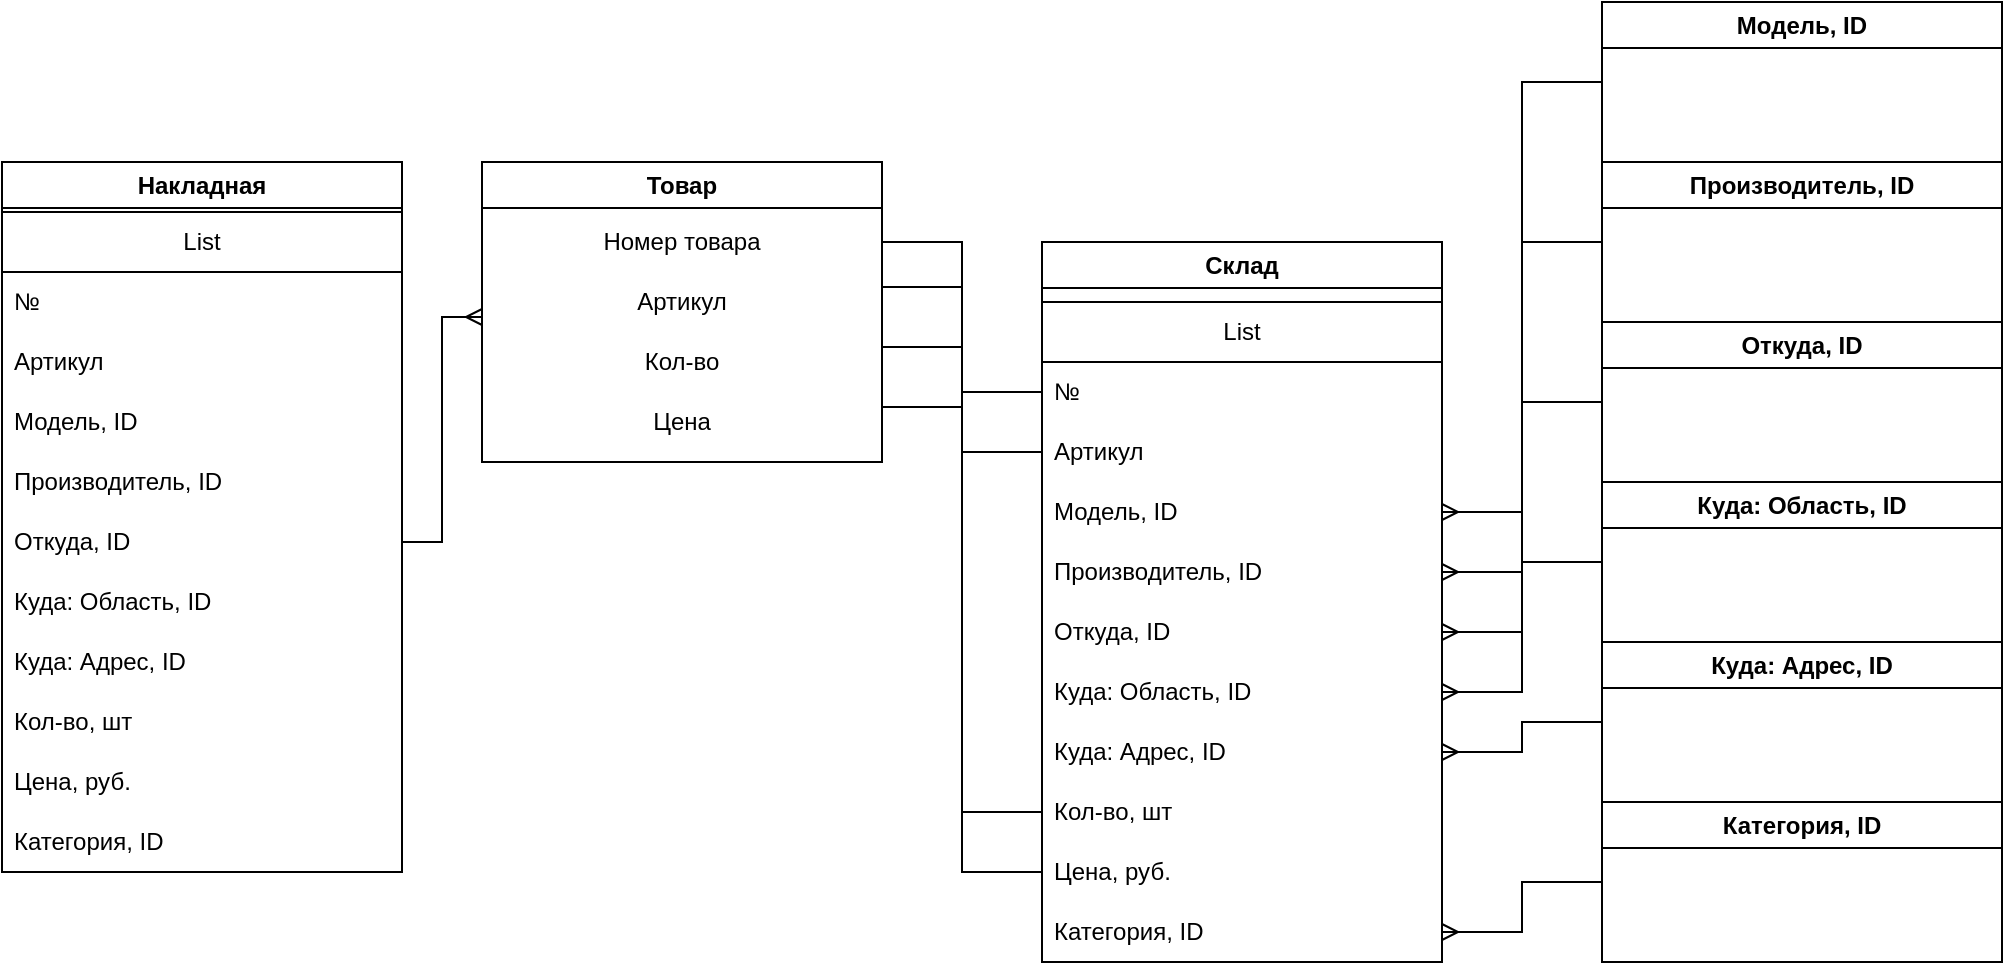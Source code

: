 <mxfile version="23.0.2" type="github">
  <diagram name="Страница — 1" id="iiY84fL7lKHI_6B-AdGC">
    <mxGraphModel dx="1674" dy="777" grid="1" gridSize="10" guides="1" tooltips="1" connect="1" arrows="1" fold="1" page="1" pageScale="1" pageWidth="1169" pageHeight="827" math="0" shadow="0">
      <root>
        <mxCell id="0" />
        <mxCell id="1" parent="0" />
        <mxCell id="8DKpkcI0aDm_iJhaxFEY-73" value="Категория, ID" style="swimlane;whiteSpace=wrap;html=1;" vertex="1" parent="1">
          <mxGeometry x="920" y="560" width="200" height="80" as="geometry" />
        </mxCell>
        <mxCell id="8DKpkcI0aDm_iJhaxFEY-74" value="Модель, ID" style="swimlane;whiteSpace=wrap;html=1;startSize=23;" vertex="1" parent="1">
          <mxGeometry x="920" y="160" width="200" height="80" as="geometry" />
        </mxCell>
        <mxCell id="8DKpkcI0aDm_iJhaxFEY-78" value="Производитель, ID" style="swimlane;whiteSpace=wrap;html=1;" vertex="1" parent="1">
          <mxGeometry x="920" y="240" width="200" height="80" as="geometry" />
        </mxCell>
        <mxCell id="8DKpkcI0aDm_iJhaxFEY-80" value="Откуда, ID" style="swimlane;whiteSpace=wrap;html=1;" vertex="1" parent="1">
          <mxGeometry x="920" y="320" width="200" height="80" as="geometry" />
        </mxCell>
        <mxCell id="8DKpkcI0aDm_iJhaxFEY-81" value="Куда: Область, ID" style="swimlane;whiteSpace=wrap;html=1;startSize=23;" vertex="1" parent="1">
          <mxGeometry x="920" y="400" width="200" height="80" as="geometry" />
        </mxCell>
        <mxCell id="8DKpkcI0aDm_iJhaxFEY-82" value="Куда: Адрес, ID" style="swimlane;whiteSpace=wrap;html=1;" vertex="1" parent="1">
          <mxGeometry x="920" y="480" width="200" height="80" as="geometry" />
        </mxCell>
        <mxCell id="8DKpkcI0aDm_iJhaxFEY-83" value="Склад" style="swimlane;whiteSpace=wrap;html=1;" vertex="1" parent="1">
          <mxGeometry x="640" y="280" width="200" height="360" as="geometry" />
        </mxCell>
        <mxCell id="8DKpkcI0aDm_iJhaxFEY-84" value="List" style="swimlane;fontStyle=0;childLayout=stackLayout;horizontal=1;startSize=30;horizontalStack=0;resizeParent=1;resizeParentMax=0;resizeLast=0;collapsible=1;marginBottom=0;whiteSpace=wrap;html=1;" vertex="1" parent="8DKpkcI0aDm_iJhaxFEY-83">
          <mxGeometry y="30" width="200" height="330" as="geometry" />
        </mxCell>
        <mxCell id="8DKpkcI0aDm_iJhaxFEY-85" value="№" style="text;strokeColor=none;fillColor=none;align=left;verticalAlign=middle;spacingLeft=4;spacingRight=4;overflow=hidden;points=[[0,0.5],[1,0.5]];portConstraint=eastwest;rotatable=0;whiteSpace=wrap;html=1;" vertex="1" parent="8DKpkcI0aDm_iJhaxFEY-84">
          <mxGeometry y="30" width="200" height="30" as="geometry" />
        </mxCell>
        <mxCell id="8DKpkcI0aDm_iJhaxFEY-86" value="Артикул" style="text;strokeColor=none;fillColor=none;align=left;verticalAlign=middle;spacingLeft=4;spacingRight=4;overflow=hidden;points=[[0,0.5],[1,0.5]];portConstraint=eastwest;rotatable=0;whiteSpace=wrap;html=1;" vertex="1" parent="8DKpkcI0aDm_iJhaxFEY-84">
          <mxGeometry y="60" width="200" height="30" as="geometry" />
        </mxCell>
        <mxCell id="8DKpkcI0aDm_iJhaxFEY-87" value="Модель, ID" style="text;strokeColor=none;fillColor=none;align=left;verticalAlign=middle;spacingLeft=4;spacingRight=4;overflow=hidden;points=[[0,0.5],[1,0.5]];portConstraint=eastwest;rotatable=0;whiteSpace=wrap;html=1;" vertex="1" parent="8DKpkcI0aDm_iJhaxFEY-84">
          <mxGeometry y="90" width="200" height="30" as="geometry" />
        </mxCell>
        <mxCell id="8DKpkcI0aDm_iJhaxFEY-88" value="Производитель, ID" style="text;strokeColor=none;fillColor=none;align=left;verticalAlign=middle;spacingLeft=4;spacingRight=4;overflow=hidden;points=[[0,0.5],[1,0.5]];portConstraint=eastwest;rotatable=0;whiteSpace=wrap;html=1;" vertex="1" parent="8DKpkcI0aDm_iJhaxFEY-84">
          <mxGeometry y="120" width="200" height="30" as="geometry" />
        </mxCell>
        <mxCell id="8DKpkcI0aDm_iJhaxFEY-89" value="Откуда, ID" style="text;strokeColor=none;fillColor=none;align=left;verticalAlign=middle;spacingLeft=4;spacingRight=4;overflow=hidden;points=[[0,0.5],[1,0.5]];portConstraint=eastwest;rotatable=0;whiteSpace=wrap;html=1;" vertex="1" parent="8DKpkcI0aDm_iJhaxFEY-84">
          <mxGeometry y="150" width="200" height="30" as="geometry" />
        </mxCell>
        <mxCell id="8DKpkcI0aDm_iJhaxFEY-90" value="Куда: Область, ID" style="text;strokeColor=none;fillColor=none;align=left;verticalAlign=middle;spacingLeft=4;spacingRight=4;overflow=hidden;points=[[0,0.5],[1,0.5]];portConstraint=eastwest;rotatable=0;whiteSpace=wrap;html=1;" vertex="1" parent="8DKpkcI0aDm_iJhaxFEY-84">
          <mxGeometry y="180" width="200" height="30" as="geometry" />
        </mxCell>
        <mxCell id="8DKpkcI0aDm_iJhaxFEY-92" value="Куда: Адрес, ID" style="text;strokeColor=none;fillColor=none;align=left;verticalAlign=middle;spacingLeft=4;spacingRight=4;overflow=hidden;points=[[0,0.5],[1,0.5]];portConstraint=eastwest;rotatable=0;whiteSpace=wrap;html=1;" vertex="1" parent="8DKpkcI0aDm_iJhaxFEY-84">
          <mxGeometry y="210" width="200" height="30" as="geometry" />
        </mxCell>
        <mxCell id="8DKpkcI0aDm_iJhaxFEY-93" value="Кол-во, шт" style="text;strokeColor=none;fillColor=none;align=left;verticalAlign=middle;spacingLeft=4;spacingRight=4;overflow=hidden;points=[[0,0.5],[1,0.5]];portConstraint=eastwest;rotatable=0;whiteSpace=wrap;html=1;" vertex="1" parent="8DKpkcI0aDm_iJhaxFEY-84">
          <mxGeometry y="240" width="200" height="30" as="geometry" />
        </mxCell>
        <mxCell id="8DKpkcI0aDm_iJhaxFEY-94" value="Цена, руб." style="text;strokeColor=none;fillColor=none;align=left;verticalAlign=middle;spacingLeft=4;spacingRight=4;overflow=hidden;points=[[0,0.5],[1,0.5]];portConstraint=eastwest;rotatable=0;whiteSpace=wrap;html=1;" vertex="1" parent="8DKpkcI0aDm_iJhaxFEY-84">
          <mxGeometry y="270" width="200" height="30" as="geometry" />
        </mxCell>
        <mxCell id="8DKpkcI0aDm_iJhaxFEY-95" value="Категория, ID" style="text;strokeColor=none;fillColor=none;align=left;verticalAlign=middle;spacingLeft=4;spacingRight=4;overflow=hidden;points=[[0,0.5],[1,0.5]];portConstraint=eastwest;rotatable=0;whiteSpace=wrap;html=1;" vertex="1" parent="8DKpkcI0aDm_iJhaxFEY-84">
          <mxGeometry y="300" width="200" height="30" as="geometry" />
        </mxCell>
        <mxCell id="8DKpkcI0aDm_iJhaxFEY-96" value="" style="fontSize=12;html=1;endArrow=ERmany;rounded=0;entryX=1;entryY=0.5;entryDx=0;entryDy=0;exitX=0;exitY=0.5;exitDx=0;exitDy=0;edgeStyle=orthogonalEdgeStyle;" edge="1" parent="1" source="8DKpkcI0aDm_iJhaxFEY-74" target="8DKpkcI0aDm_iJhaxFEY-87">
          <mxGeometry width="100" height="100" relative="1" as="geometry">
            <mxPoint x="760" y="200" as="sourcePoint" />
            <mxPoint x="860" y="100" as="targetPoint" />
          </mxGeometry>
        </mxCell>
        <mxCell id="8DKpkcI0aDm_iJhaxFEY-97" value="" style="fontSize=12;html=1;endArrow=ERmany;rounded=0;exitX=0;exitY=0.5;exitDx=0;exitDy=0;entryX=1;entryY=0.5;entryDx=0;entryDy=0;edgeStyle=orthogonalEdgeStyle;" edge="1" parent="1" source="8DKpkcI0aDm_iJhaxFEY-78" target="8DKpkcI0aDm_iJhaxFEY-88">
          <mxGeometry width="100" height="100" relative="1" as="geometry">
            <mxPoint x="640" y="250" as="sourcePoint" />
            <mxPoint x="740" y="150" as="targetPoint" />
          </mxGeometry>
        </mxCell>
        <mxCell id="8DKpkcI0aDm_iJhaxFEY-98" value="" style="edgeStyle=orthogonalEdgeStyle;fontSize=12;html=1;endArrow=ERmany;rounded=0;exitX=0;exitY=0.5;exitDx=0;exitDy=0;entryX=1;entryY=0.5;entryDx=0;entryDy=0;" edge="1" parent="1" source="8DKpkcI0aDm_iJhaxFEY-80" target="8DKpkcI0aDm_iJhaxFEY-89">
          <mxGeometry width="100" height="100" relative="1" as="geometry">
            <mxPoint x="560" y="250" as="sourcePoint" />
            <mxPoint x="660" y="150" as="targetPoint" />
          </mxGeometry>
        </mxCell>
        <mxCell id="8DKpkcI0aDm_iJhaxFEY-99" value="" style="edgeStyle=orthogonalEdgeStyle;fontSize=12;html=1;endArrow=ERmany;rounded=0;entryX=1;entryY=0.5;entryDx=0;entryDy=0;exitX=0;exitY=0.5;exitDx=0;exitDy=0;" edge="1" parent="1" source="8DKpkcI0aDm_iJhaxFEY-81" target="8DKpkcI0aDm_iJhaxFEY-90">
          <mxGeometry width="100" height="100" relative="1" as="geometry">
            <mxPoint x="380" y="500" as="sourcePoint" />
            <mxPoint x="480" y="400" as="targetPoint" />
          </mxGeometry>
        </mxCell>
        <mxCell id="8DKpkcI0aDm_iJhaxFEY-100" value="" style="edgeStyle=orthogonalEdgeStyle;fontSize=12;html=1;endArrow=ERmany;rounded=0;entryX=1;entryY=0.5;entryDx=0;entryDy=0;exitX=0;exitY=0.5;exitDx=0;exitDy=0;" edge="1" parent="1" source="8DKpkcI0aDm_iJhaxFEY-82" target="8DKpkcI0aDm_iJhaxFEY-92">
          <mxGeometry width="100" height="100" relative="1" as="geometry">
            <mxPoint x="460" y="600" as="sourcePoint" />
            <mxPoint x="560" y="500" as="targetPoint" />
          </mxGeometry>
        </mxCell>
        <mxCell id="8DKpkcI0aDm_iJhaxFEY-101" value="" style="edgeStyle=orthogonalEdgeStyle;fontSize=12;html=1;endArrow=ERmany;rounded=0;entryX=1;entryY=0.5;entryDx=0;entryDy=0;exitX=0;exitY=0.5;exitDx=0;exitDy=0;" edge="1" parent="1" source="8DKpkcI0aDm_iJhaxFEY-73" target="8DKpkcI0aDm_iJhaxFEY-95">
          <mxGeometry width="100" height="100" relative="1" as="geometry">
            <mxPoint x="400" y="740" as="sourcePoint" />
            <mxPoint x="500" y="640" as="targetPoint" />
          </mxGeometry>
        </mxCell>
        <mxCell id="8DKpkcI0aDm_iJhaxFEY-102" value="Товар" style="swimlane;whiteSpace=wrap;html=1;" vertex="1" parent="1">
          <mxGeometry x="360" y="240" width="200" height="150" as="geometry" />
        </mxCell>
        <mxCell id="8DKpkcI0aDm_iJhaxFEY-103" value="Номер товара" style="text;html=1;strokeColor=none;fillColor=none;align=center;verticalAlign=middle;whiteSpace=wrap;rounded=0;" vertex="1" parent="8DKpkcI0aDm_iJhaxFEY-102">
          <mxGeometry y="25" width="200" height="30" as="geometry" />
        </mxCell>
        <mxCell id="8DKpkcI0aDm_iJhaxFEY-104" value="Артикул" style="text;html=1;strokeColor=none;fillColor=none;align=center;verticalAlign=middle;whiteSpace=wrap;rounded=0;" vertex="1" parent="8DKpkcI0aDm_iJhaxFEY-102">
          <mxGeometry y="55" width="200" height="30" as="geometry" />
        </mxCell>
        <mxCell id="8DKpkcI0aDm_iJhaxFEY-105" value="Кол-во" style="text;html=1;strokeColor=none;fillColor=none;align=center;verticalAlign=middle;whiteSpace=wrap;rounded=0;" vertex="1" parent="8DKpkcI0aDm_iJhaxFEY-102">
          <mxGeometry y="85" width="200" height="30" as="geometry" />
        </mxCell>
        <mxCell id="8DKpkcI0aDm_iJhaxFEY-106" value="Цена" style="text;html=1;strokeColor=none;fillColor=none;align=center;verticalAlign=middle;whiteSpace=wrap;rounded=0;" vertex="1" parent="8DKpkcI0aDm_iJhaxFEY-102">
          <mxGeometry y="115" width="200" height="30" as="geometry" />
        </mxCell>
        <mxCell id="8DKpkcI0aDm_iJhaxFEY-107" value="" style="endArrow=none;html=1;rounded=0;exitX=1;exitY=0.5;exitDx=0;exitDy=0;entryX=0;entryY=0.5;entryDx=0;entryDy=0;edgeStyle=orthogonalEdgeStyle;" edge="1" parent="1" source="8DKpkcI0aDm_iJhaxFEY-103" target="8DKpkcI0aDm_iJhaxFEY-85">
          <mxGeometry width="50" height="50" relative="1" as="geometry">
            <mxPoint x="440" y="440" as="sourcePoint" />
            <mxPoint x="490" y="390" as="targetPoint" />
          </mxGeometry>
        </mxCell>
        <mxCell id="8DKpkcI0aDm_iJhaxFEY-108" value="" style="endArrow=none;html=1;rounded=0;exitX=1;exitY=0.25;exitDx=0;exitDy=0;entryX=0;entryY=0.5;entryDx=0;entryDy=0;edgeStyle=orthogonalEdgeStyle;" edge="1" parent="1" source="8DKpkcI0aDm_iJhaxFEY-104" target="8DKpkcI0aDm_iJhaxFEY-86">
          <mxGeometry width="50" height="50" relative="1" as="geometry">
            <mxPoint x="500" y="430" as="sourcePoint" />
            <mxPoint x="550" y="380" as="targetPoint" />
          </mxGeometry>
        </mxCell>
        <mxCell id="8DKpkcI0aDm_iJhaxFEY-109" value="" style="endArrow=none;html=1;rounded=0;exitX=1;exitY=0.25;exitDx=0;exitDy=0;entryX=0;entryY=0.5;entryDx=0;entryDy=0;edgeStyle=orthogonalEdgeStyle;" edge="1" parent="1" source="8DKpkcI0aDm_iJhaxFEY-105" target="8DKpkcI0aDm_iJhaxFEY-93">
          <mxGeometry width="50" height="50" relative="1" as="geometry">
            <mxPoint x="480" y="570" as="sourcePoint" />
            <mxPoint x="530" y="520" as="targetPoint" />
          </mxGeometry>
        </mxCell>
        <mxCell id="8DKpkcI0aDm_iJhaxFEY-110" value="" style="endArrow=none;html=1;rounded=0;exitX=1;exitY=0.25;exitDx=0;exitDy=0;entryX=0;entryY=0.5;entryDx=0;entryDy=0;edgeStyle=orthogonalEdgeStyle;" edge="1" parent="1" source="8DKpkcI0aDm_iJhaxFEY-106" target="8DKpkcI0aDm_iJhaxFEY-94">
          <mxGeometry width="50" height="50" relative="1" as="geometry">
            <mxPoint x="480" y="590" as="sourcePoint" />
            <mxPoint x="530" y="540" as="targetPoint" />
          </mxGeometry>
        </mxCell>
        <mxCell id="8DKpkcI0aDm_iJhaxFEY-111" value="Накладная" style="swimlane;whiteSpace=wrap;html=1;" vertex="1" parent="1">
          <mxGeometry x="120" y="240" width="200" height="355" as="geometry" />
        </mxCell>
        <mxCell id="8DKpkcI0aDm_iJhaxFEY-113" value="List" style="swimlane;fontStyle=0;childLayout=stackLayout;horizontal=1;startSize=30;horizontalStack=0;resizeParent=1;resizeParentMax=0;resizeLast=0;collapsible=1;marginBottom=0;whiteSpace=wrap;html=1;" vertex="1" parent="8DKpkcI0aDm_iJhaxFEY-111">
          <mxGeometry y="25" width="200" height="330" as="geometry" />
        </mxCell>
        <mxCell id="8DKpkcI0aDm_iJhaxFEY-114" value="№" style="text;strokeColor=none;fillColor=none;align=left;verticalAlign=middle;spacingLeft=4;spacingRight=4;overflow=hidden;points=[[0,0.5],[1,0.5]];portConstraint=eastwest;rotatable=0;whiteSpace=wrap;html=1;" vertex="1" parent="8DKpkcI0aDm_iJhaxFEY-113">
          <mxGeometry y="30" width="200" height="30" as="geometry" />
        </mxCell>
        <mxCell id="8DKpkcI0aDm_iJhaxFEY-115" value="Артикул" style="text;strokeColor=none;fillColor=none;align=left;verticalAlign=middle;spacingLeft=4;spacingRight=4;overflow=hidden;points=[[0,0.5],[1,0.5]];portConstraint=eastwest;rotatable=0;whiteSpace=wrap;html=1;" vertex="1" parent="8DKpkcI0aDm_iJhaxFEY-113">
          <mxGeometry y="60" width="200" height="30" as="geometry" />
        </mxCell>
        <mxCell id="8DKpkcI0aDm_iJhaxFEY-116" value="Модель, ID" style="text;strokeColor=none;fillColor=none;align=left;verticalAlign=middle;spacingLeft=4;spacingRight=4;overflow=hidden;points=[[0,0.5],[1,0.5]];portConstraint=eastwest;rotatable=0;whiteSpace=wrap;html=1;" vertex="1" parent="8DKpkcI0aDm_iJhaxFEY-113">
          <mxGeometry y="90" width="200" height="30" as="geometry" />
        </mxCell>
        <mxCell id="8DKpkcI0aDm_iJhaxFEY-117" value="Производитель, ID" style="text;strokeColor=none;fillColor=none;align=left;verticalAlign=middle;spacingLeft=4;spacingRight=4;overflow=hidden;points=[[0,0.5],[1,0.5]];portConstraint=eastwest;rotatable=0;whiteSpace=wrap;html=1;" vertex="1" parent="8DKpkcI0aDm_iJhaxFEY-113">
          <mxGeometry y="120" width="200" height="30" as="geometry" />
        </mxCell>
        <mxCell id="8DKpkcI0aDm_iJhaxFEY-118" value="Откуда, ID" style="text;strokeColor=none;fillColor=none;align=left;verticalAlign=middle;spacingLeft=4;spacingRight=4;overflow=hidden;points=[[0,0.5],[1,0.5]];portConstraint=eastwest;rotatable=0;whiteSpace=wrap;html=1;" vertex="1" parent="8DKpkcI0aDm_iJhaxFEY-113">
          <mxGeometry y="150" width="200" height="30" as="geometry" />
        </mxCell>
        <mxCell id="8DKpkcI0aDm_iJhaxFEY-119" value="Куда: Область, ID" style="text;strokeColor=none;fillColor=none;align=left;verticalAlign=middle;spacingLeft=4;spacingRight=4;overflow=hidden;points=[[0,0.5],[1,0.5]];portConstraint=eastwest;rotatable=0;whiteSpace=wrap;html=1;" vertex="1" parent="8DKpkcI0aDm_iJhaxFEY-113">
          <mxGeometry y="180" width="200" height="30" as="geometry" />
        </mxCell>
        <mxCell id="8DKpkcI0aDm_iJhaxFEY-120" value="Куда: Адрес, ID" style="text;strokeColor=none;fillColor=none;align=left;verticalAlign=middle;spacingLeft=4;spacingRight=4;overflow=hidden;points=[[0,0.5],[1,0.5]];portConstraint=eastwest;rotatable=0;whiteSpace=wrap;html=1;" vertex="1" parent="8DKpkcI0aDm_iJhaxFEY-113">
          <mxGeometry y="210" width="200" height="30" as="geometry" />
        </mxCell>
        <mxCell id="8DKpkcI0aDm_iJhaxFEY-121" value="Кол-во, шт" style="text;strokeColor=none;fillColor=none;align=left;verticalAlign=middle;spacingLeft=4;spacingRight=4;overflow=hidden;points=[[0,0.5],[1,0.5]];portConstraint=eastwest;rotatable=0;whiteSpace=wrap;html=1;" vertex="1" parent="8DKpkcI0aDm_iJhaxFEY-113">
          <mxGeometry y="240" width="200" height="30" as="geometry" />
        </mxCell>
        <mxCell id="8DKpkcI0aDm_iJhaxFEY-122" value="Цена, руб." style="text;strokeColor=none;fillColor=none;align=left;verticalAlign=middle;spacingLeft=4;spacingRight=4;overflow=hidden;points=[[0,0.5],[1,0.5]];portConstraint=eastwest;rotatable=0;whiteSpace=wrap;html=1;" vertex="1" parent="8DKpkcI0aDm_iJhaxFEY-113">
          <mxGeometry y="270" width="200" height="30" as="geometry" />
        </mxCell>
        <mxCell id="8DKpkcI0aDm_iJhaxFEY-123" value="Категория, ID" style="text;strokeColor=none;fillColor=none;align=left;verticalAlign=middle;spacingLeft=4;spacingRight=4;overflow=hidden;points=[[0,0.5],[1,0.5]];portConstraint=eastwest;rotatable=0;whiteSpace=wrap;html=1;" vertex="1" parent="8DKpkcI0aDm_iJhaxFEY-113">
          <mxGeometry y="300" width="200" height="30" as="geometry" />
        </mxCell>
        <mxCell id="8DKpkcI0aDm_iJhaxFEY-124" value="" style="edgeStyle=orthogonalEdgeStyle;fontSize=12;html=1;endArrow=ERmany;rounded=0;exitX=1;exitY=0.5;exitDx=0;exitDy=0;entryX=0;entryY=0.75;entryDx=0;entryDy=0;" edge="1" parent="1" source="8DKpkcI0aDm_iJhaxFEY-118" target="8DKpkcI0aDm_iJhaxFEY-104">
          <mxGeometry width="100" height="100" relative="1" as="geometry">
            <mxPoint x="420" y="520" as="sourcePoint" />
            <mxPoint x="520" y="420" as="targetPoint" />
          </mxGeometry>
        </mxCell>
      </root>
    </mxGraphModel>
  </diagram>
</mxfile>
